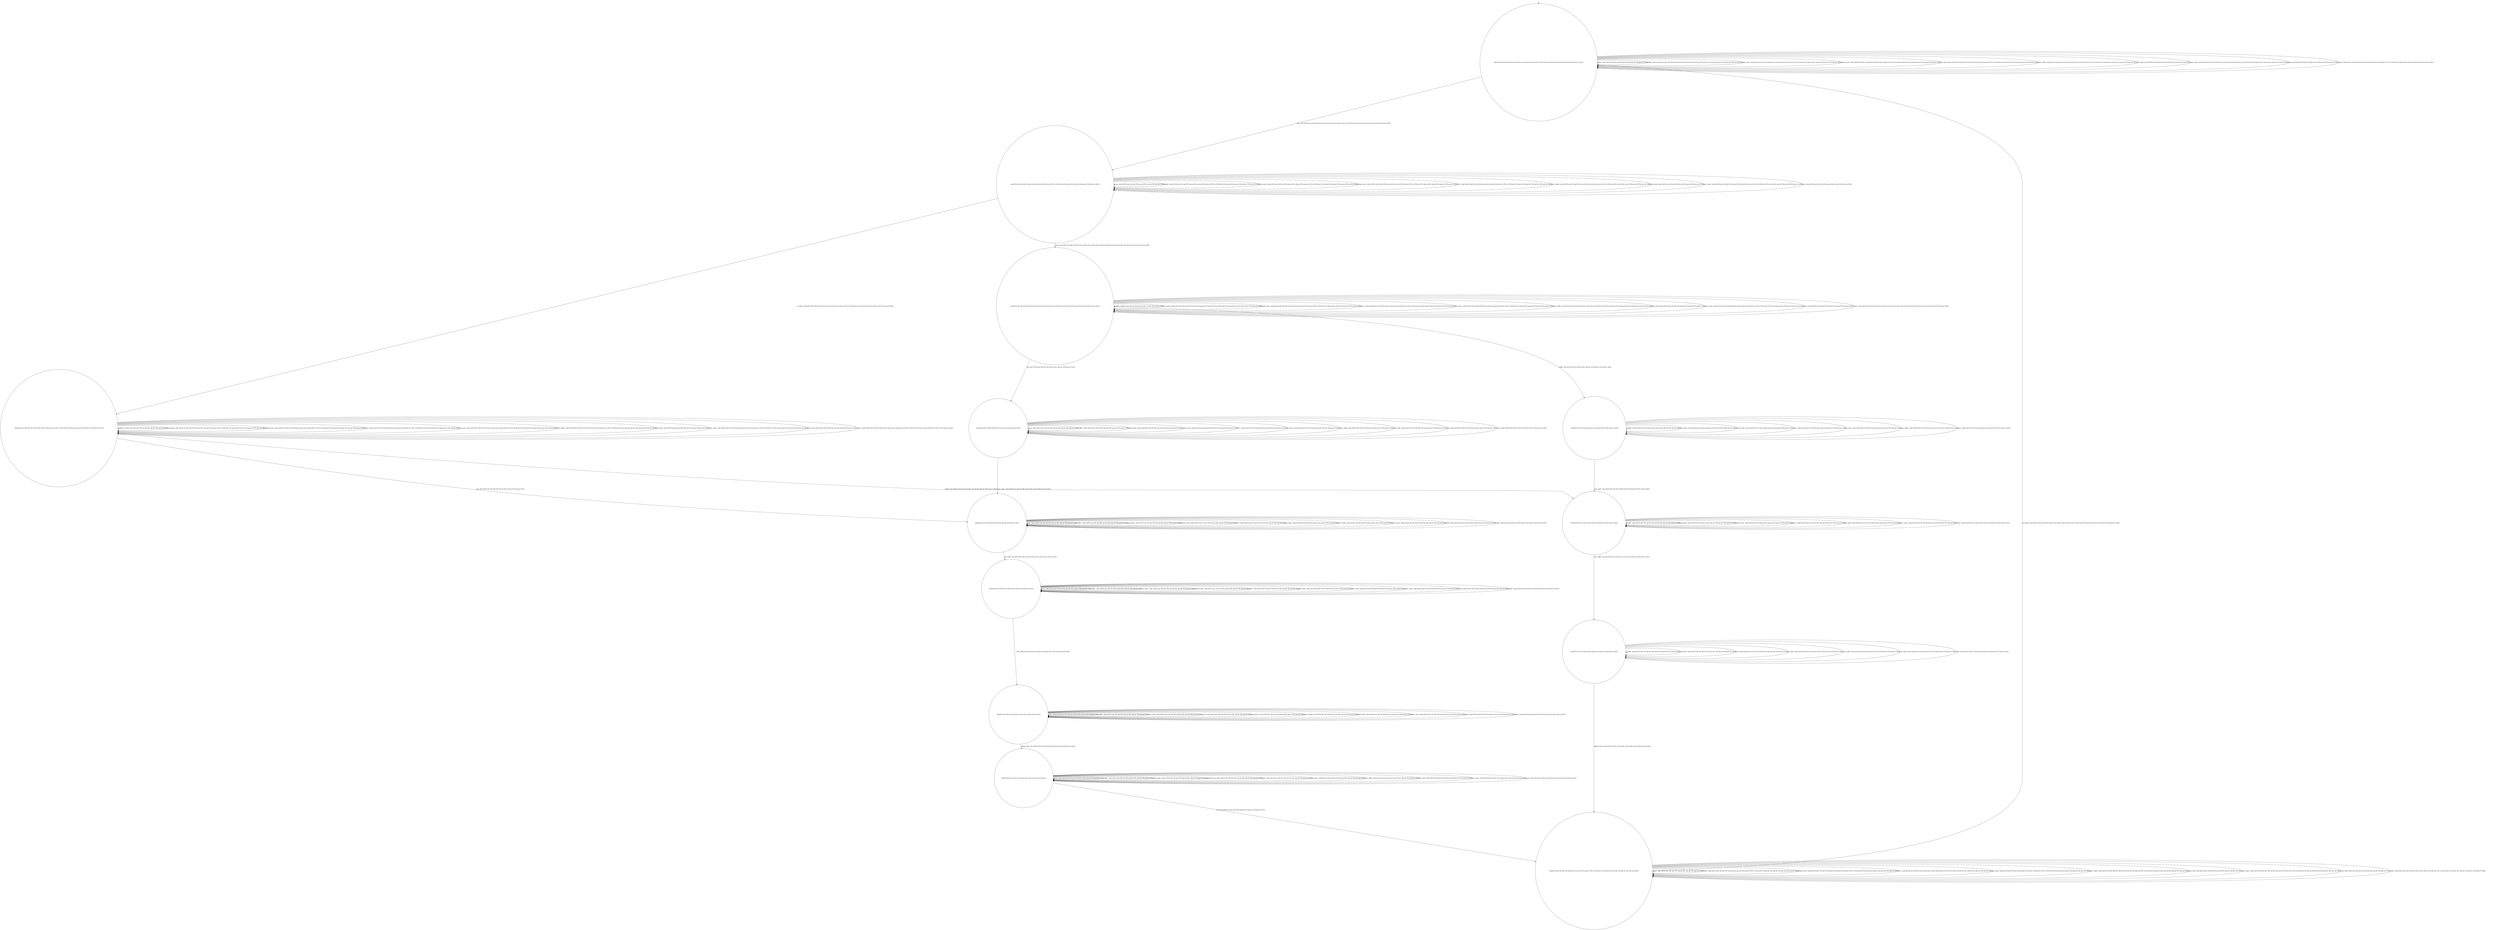 digraph g {
	edge [lblstyle="above, sloped"];
	s0 [shape="circle" label="0@[((EUR and CAP and TON and not DOL and not TEA and not COF) or (EUR and COF and not DOL and not TEA and not TON and not CAP))]"];
	s1 [shape="circle" label="1@[((EUR and CAP and TON and not DOL and not TEA and not COF) or (EUR and COF and not DOL and not TEA and not TON and not CAP))]"];
	s2 [shape="circle" label="2@[((EUR and CAP and TON and not DOL and not TEA and not COF) or (EUR and COF and not DOL and not TEA and not TON and not CAP))]"];
	s3 [shape="circle" label="3@[((EUR and CAP and TON and not DOL and not TEA and not COF) or (EUR and COF and not DOL and not TEA and not TON and not CAP))]"];
	s4 [shape="circle" label="4@[((EUR and CAP and TON and not DOL and not TEA and not COF))]"];
	s5 [shape="circle" label="5@[((EUR and CAP and TON and not DOL and not TEA and not COF))]"];
	s6 [shape="circle" label="6@[((EUR and CAP and TON and not DOL and not TEA and not COF))]"];
	s7 [shape="circle" label="7@[((EUR and CAP and TON and not DOL and not TEA and not COF))]"];
	s8 [shape="circle" label="8@[((EUR and CAP and TON and not DOL and not TEA and not COF))]"];
	s9 [shape="circle" label="9@[((EUR and CAP and TON and not DOL and not TEA and not COF) or (EUR and COF and not DOL and not TEA and not TON and not CAP))]"];
	s10 [shape="circle" label="10@[((EUR and COF and not DOL and not TEA and not TON and not CAP))]"];
	s11 [shape="circle" label="11@[((EUR and COF and not DOL and not TEA and not TON and not CAP))]"];
	s12 [shape="circle" label="12@[((EUR and COF and not DOL and not TEA and not TON and not CAP))]"];
	s0 -> s0 [label="cap / nok() [((EUR and CAP and TON and not DOL and not TEA and not COF))]"];
	s0 -> s0 [label="coffee / nok() [((EUR and CAP and TON and not DOL and not TEA and not COF) or (EUR and COF and not DOL and not TEA and not TON and not CAP))]"];
	s0 -> s0 [label="cup_taken / nok() [((EUR and CAP and TON and not DOL and not TEA and not COF) or (EUR and COF and not DOL and not TEA and not TON and not CAP))]"];
	s0 -> s0 [label="display_done / nok() [((EUR and CAP and TON and not DOL and not TEA and not COF) or (EUR and COF and not DOL and not TEA and not TON and not CAP))]"];
	s0 -> s1 [label="euro / ok() [((EUR and CAP and TON and not DOL and not TEA and not COF) or (EUR and COF and not DOL and not TEA and not TON and not CAP))]"];
	s0 -> s0 [label="no_sugar / nok() [((EUR and CAP and TON and not DOL and not TEA and not COF) or (EUR and COF and not DOL and not TEA and not TON and not CAP))]"];
	s0 -> s0 [label="pour_coffee / nok() [((EUR and CAP and TON and not DOL and not TEA and not COF) or (EUR and COF and not DOL and not TEA and not TON and not CAP))]"];
	s0 -> s0 [label="pour_milk / nok() [((EUR and CAP and TON and not DOL and not TEA and not COF))]"];
	s0 -> s0 [label="pour_sugar / nok() [((EUR and CAP and TON and not DOL and not TEA and not COF) or (EUR and COF and not DOL and not TEA and not TON and not CAP))]"];
	s0 -> s0 [label="ring / nok() [((EUR and CAP and TON and not DOL and not TEA and not COF))]"];
	s0 -> s0 [label="sugar / nok() [((EUR and CAP and TON and not DOL and not TEA and not COF) or (EUR and COF and not DOL and not TEA and not TON and not CAP))]"];
	s1 -> s1 [label="cap / nok() [((EUR and CAP and TON and not DOL and not TEA and not COF))]"];
	s1 -> s1 [label="coffee / nok() [((EUR and CAP and TON and not DOL and not TEA and not COF) or (EUR and COF and not DOL and not TEA and not TON and not CAP))]"];
	s1 -> s1 [label="cup_taken / nok() [((EUR and CAP and TON and not DOL and not TEA and not COF) or (EUR and COF and not DOL and not TEA and not TON and not CAP))]"];
	s1 -> s1 [label="display_done / nok() [((EUR and CAP and TON and not DOL and not TEA and not COF) or (EUR and COF and not DOL and not TEA and not TON and not CAP))]"];
	s1 -> s1 [label="euro / nok() [((EUR and CAP and TON and not DOL and not TEA and not COF) or (EUR and COF and not DOL and not TEA and not TON and not CAP))]"];
	s1 -> s2 [label="no_sugar / ok() [((EUR and CAP and TON and not DOL and not TEA and not COF) or (EUR and COF and not DOL and not TEA and not TON and not CAP))]"];
	s1 -> s1 [label="pour_coffee / nok() [((EUR and CAP and TON and not DOL and not TEA and not COF) or (EUR and COF and not DOL and not TEA and not TON and not CAP))]"];
	s1 -> s1 [label="pour_milk / nok() [((EUR and CAP and TON and not DOL and not TEA and not COF))]"];
	s1 -> s1 [label="pour_sugar / nok() [((EUR and CAP and TON and not DOL and not TEA and not COF) or (EUR and COF and not DOL and not TEA and not TON and not CAP))]"];
	s1 -> s1 [label="ring / nok() [((EUR and CAP and TON and not DOL and not TEA and not COF))]"];
	s1 -> s3 [label="sugar / ok() [((EUR and CAP and TON and not DOL and not TEA and not COF) or (EUR and COF and not DOL and not TEA and not TON and not CAP))]"];
	s2 -> s5 [label="cap / ok() [((EUR and CAP and TON and not DOL and not TEA and not COF))]"];
	s2 -> s2 [label="coffee / Ω [((EUR and CAP and TON and not DOL and not TEA and not COF))]"];
	s2 -> s11 [label="coffee / ok() [((EUR and COF and not DOL and not TEA and not TON and not CAP))]"];
	s2 -> s2 [label="cup_taken / nok() [((EUR and CAP and TON and not DOL and not TEA and not COF) or (EUR and COF and not DOL and not TEA and not TON and not CAP))]"];
	s2 -> s2 [label="display_done / nok() [((EUR and CAP and TON and not DOL and not TEA and not COF) or (EUR and COF and not DOL and not TEA and not TON and not CAP))]"];
	s2 -> s2 [label="euro / nok() [((EUR and CAP and TON and not DOL and not TEA and not COF) or (EUR and COF and not DOL and not TEA and not TON and not CAP))]"];
	s2 -> s2 [label="no_sugar / nok() [((EUR and CAP and TON and not DOL and not TEA and not COF) or (EUR and COF and not DOL and not TEA and not TON and not CAP))]"];
	s2 -> s2 [label="pour_coffee / nok() [((EUR and CAP and TON and not DOL and not TEA and not COF) or (EUR and COF and not DOL and not TEA and not TON and not CAP))]"];
	s2 -> s2 [label="pour_milk / nok() [((EUR and CAP and TON and not DOL and not TEA and not COF))]"];
	s2 -> s2 [label="pour_sugar / nok() [((EUR and CAP and TON and not DOL and not TEA and not COF) or (EUR and COF and not DOL and not TEA and not TON and not CAP))]"];
	s2 -> s2 [label="ring / nok() [((EUR and CAP and TON and not DOL and not TEA and not COF))]"];
	s2 -> s2 [label="sugar / void() [((EUR and CAP and TON and not DOL and not TEA and not COF) or (EUR and COF and not DOL and not TEA and not TON and not CAP))]"];
	s3 -> s4 [label="cap / ok() [((EUR and CAP and TON and not DOL and not TEA and not COF))]"];
	s3 -> s3 [label="coffee / Ω [((EUR and CAP and TON and not DOL and not TEA and not COF))]"];
	s3 -> s10 [label="coffee / ok() [((EUR and COF and not DOL and not TEA and not TON and not CAP))]"];
	s3 -> s3 [label="cup_taken / nok() [((EUR and CAP and TON and not DOL and not TEA and not COF) or (EUR and COF and not DOL and not TEA and not TON and not CAP))]"];
	s3 -> s3 [label="display_done / nok() [((EUR and CAP and TON and not DOL and not TEA and not COF) or (EUR and COF and not DOL and not TEA and not TON and not CAP))]"];
	s3 -> s3 [label="euro / nok() [((EUR and CAP and TON and not DOL and not TEA and not COF) or (EUR and COF and not DOL and not TEA and not TON and not CAP))]"];
	s3 -> s3 [label="no_sugar / void() [((EUR and CAP and TON and not DOL and not TEA and not COF) or (EUR and COF and not DOL and not TEA and not TON and not CAP))]"];
	s3 -> s3 [label="pour_coffee / nok() [((EUR and CAP and TON and not DOL and not TEA and not COF) or (EUR and COF and not DOL and not TEA and not TON and not CAP))]"];
	s3 -> s3 [label="pour_milk / nok() [((EUR and CAP and TON and not DOL and not TEA and not COF))]"];
	s3 -> s3 [label="pour_sugar / nok() [((EUR and CAP and TON and not DOL and not TEA and not COF) or (EUR and COF and not DOL and not TEA and not TON and not CAP))]"];
	s3 -> s3 [label="ring / nok() [((EUR and CAP and TON and not DOL and not TEA and not COF))]"];
	s3 -> s3 [label="sugar / nok() [((EUR and CAP and TON and not DOL and not TEA and not COF) or (EUR and COF and not DOL and not TEA and not TON and not CAP))]"];
	s4 -> s4 [label="cap / nok() [((EUR and CAP and TON and not DOL and not TEA and not COF))]"];
	s4 -> s4 [label="coffee / void() [((EUR and CAP and TON and not DOL and not TEA and not COF))]"];
	s4 -> s4 [label="cup_taken / nok() [((EUR and CAP and TON and not DOL and not TEA and not COF))]"];
	s4 -> s4 [label="display_done / nok() [((EUR and CAP and TON and not DOL and not TEA and not COF))]"];
	s4 -> s4 [label="euro / nok() [((EUR and CAP and TON and not DOL and not TEA and not COF))]"];
	s4 -> s4 [label="no_sugar / nok() [((EUR and CAP and TON and not DOL and not TEA and not COF))]"];
	s4 -> s4 [label="pour_coffee / nok() [((EUR and CAP and TON and not DOL and not TEA and not COF))]"];
	s4 -> s4 [label="pour_milk / nok() [((EUR and CAP and TON and not DOL and not TEA and not COF))]"];
	s4 -> s5 [label="pour_sugar / ok() [((EUR and CAP and TON and not DOL and not TEA and not COF))]"];
	s4 -> s4 [label="ring / nok() [((EUR and CAP and TON and not DOL and not TEA and not COF))]"];
	s4 -> s4 [label="sugar / nok() [((EUR and CAP and TON and not DOL and not TEA and not COF))]"];
	s5 -> s5 [label="cap / nok() [((EUR and CAP and TON and not DOL and not TEA and not COF))]"];
	s5 -> s5 [label="coffee / void() [((EUR and CAP and TON and not DOL and not TEA and not COF))]"];
	s5 -> s5 [label="cup_taken / nok() [((EUR and CAP and TON and not DOL and not TEA and not COF))]"];
	s5 -> s5 [label="display_done / nok() [((EUR and CAP and TON and not DOL and not TEA and not COF))]"];
	s5 -> s5 [label="euro / nok() [((EUR and CAP and TON and not DOL and not TEA and not COF))]"];
	s5 -> s5 [label="no_sugar / nok() [((EUR and CAP and TON and not DOL and not TEA and not COF))]"];
	s5 -> s5 [label="pour_coffee / nok() [((EUR and CAP and TON and not DOL and not TEA and not COF))]"];
	s5 -> s6 [label="pour_milk / ok() [((EUR and CAP and TON and not DOL and not TEA and not COF))]"];
	s5 -> s5 [label="pour_sugar / nok() [((EUR and CAP and TON and not DOL and not TEA and not COF))]"];
	s5 -> s5 [label="ring / nok() [((EUR and CAP and TON and not DOL and not TEA and not COF))]"];
	s5 -> s5 [label="sugar / nok() [((EUR and CAP and TON and not DOL and not TEA and not COF))]"];
	s6 -> s6 [label="cap / nok() [((EUR and CAP and TON and not DOL and not TEA and not COF))]"];
	s6 -> s6 [label="coffee / nok() [((EUR and CAP and TON and not DOL and not TEA and not COF))]"];
	s6 -> s6 [label="cup_taken / nok() [((EUR and CAP and TON and not DOL and not TEA and not COF))]"];
	s6 -> s6 [label="display_done / nok() [((EUR and CAP and TON and not DOL and not TEA and not COF))]"];
	s6 -> s6 [label="euro / nok() [((EUR and CAP and TON and not DOL and not TEA and not COF))]"];
	s6 -> s6 [label="no_sugar / nok() [((EUR and CAP and TON and not DOL and not TEA and not COF))]"];
	s6 -> s7 [label="pour_coffee / ok() [((EUR and CAP and TON and not DOL and not TEA and not COF))]"];
	s6 -> s6 [label="pour_milk / nok() [((EUR and CAP and TON and not DOL and not TEA and not COF))]"];
	s6 -> s6 [label="pour_sugar / nok() [((EUR and CAP and TON and not DOL and not TEA and not COF))]"];
	s6 -> s6 [label="ring / nok() [((EUR and CAP and TON and not DOL and not TEA and not COF))]"];
	s6 -> s6 [label="sugar / nok() [((EUR and CAP and TON and not DOL and not TEA and not COF))]"];
	s7 -> s7 [label="cap / nok() [((EUR and CAP and TON and not DOL and not TEA and not COF))]"];
	s7 -> s7 [label="coffee / nok() [((EUR and CAP and TON and not DOL and not TEA and not COF))]"];
	s7 -> s7 [label="cup_taken / nok() [((EUR and CAP and TON and not DOL and not TEA and not COF))]"];
	s7 -> s8 [label="display_done / ok() [((EUR and CAP and TON and not DOL and not TEA and not COF))]"];
	s7 -> s7 [label="euro / nok() [((EUR and CAP and TON and not DOL and not TEA and not COF))]"];
	s7 -> s7 [label="no_sugar / nok() [((EUR and CAP and TON and not DOL and not TEA and not COF))]"];
	s7 -> s7 [label="pour_coffee / nok() [((EUR and CAP and TON and not DOL and not TEA and not COF))]"];
	s7 -> s7 [label="pour_milk / nok() [((EUR and CAP and TON and not DOL and not TEA and not COF))]"];
	s7 -> s7 [label="pour_sugar / nok() [((EUR and CAP and TON and not DOL and not TEA and not COF))]"];
	s7 -> s7 [label="ring / nok() [((EUR and CAP and TON and not DOL and not TEA and not COF))]"];
	s7 -> s7 [label="sugar / nok() [((EUR and CAP and TON and not DOL and not TEA and not COF))]"];
	s8 -> s8 [label="cap / nok() [((EUR and CAP and TON and not DOL and not TEA and not COF))]"];
	s8 -> s8 [label="coffee / nok() [((EUR and CAP and TON and not DOL and not TEA and not COF))]"];
	s8 -> s8 [label="cup_taken / nok() [((EUR and CAP and TON and not DOL and not TEA and not COF))]"];
	s8 -> s8 [label="display_done / nok() [((EUR and CAP and TON and not DOL and not TEA and not COF))]"];
	s8 -> s8 [label="euro / nok() [((EUR and CAP and TON and not DOL and not TEA and not COF))]"];
	s8 -> s8 [label="no_sugar / nok() [((EUR and CAP and TON and not DOL and not TEA and not COF))]"];
	s8 -> s8 [label="pour_coffee / nok() [((EUR and CAP and TON and not DOL and not TEA and not COF))]"];
	s8 -> s8 [label="pour_milk / nok() [((EUR and CAP and TON and not DOL and not TEA and not COF))]"];
	s8 -> s8 [label="pour_sugar / nok() [((EUR and CAP and TON and not DOL and not TEA and not COF))]"];
	s8 -> s9 [label="ring / ok() [((EUR and CAP and TON and not DOL and not TEA and not COF))]"];
	s8 -> s8 [label="sugar / nok() [((EUR and CAP and TON and not DOL and not TEA and not COF))]"];
	s9 -> s9 [label="cap / nok() [((EUR and CAP and TON and not DOL and not TEA and not COF))]"];
	s9 -> s9 [label="coffee / nok() [((EUR and CAP and TON and not DOL and not TEA and not COF) or (EUR and COF and not DOL and not TEA and not TON and not CAP))]"];
	s9 -> s0 [label="cup_taken / ok() [((EUR and CAP and TON and not DOL and not TEA and not COF) or (EUR and COF and not DOL and not TEA and not TON and not CAP))]"];
	s9 -> s9 [label="display_done / nok() [((EUR and CAP and TON and not DOL and not TEA and not COF) or (EUR and COF and not DOL and not TEA and not TON and not CAP))]"];
	s9 -> s9 [label="euro / nok() [((EUR and CAP and TON and not DOL and not TEA and not COF) or (EUR and COF and not DOL and not TEA and not TON and not CAP))]"];
	s9 -> s9 [label="no_sugar / nok() [((EUR and CAP and TON and not DOL and not TEA and not COF) or (EUR and COF and not DOL and not TEA and not TON and not CAP))]"];
	s9 -> s9 [label="pour_coffee / nok() [((EUR and CAP and TON and not DOL and not TEA and not COF) or (EUR and COF and not DOL and not TEA and not TON and not CAP))]"];
	s9 -> s9 [label="pour_milk / nok() [((EUR and CAP and TON and not DOL and not TEA and not COF))]"];
	s9 -> s9 [label="pour_sugar / nok() [((EUR and CAP and TON and not DOL and not TEA and not COF) or (EUR and COF and not DOL and not TEA and not TON and not CAP))]"];
	s9 -> s9 [label="ring / nok() [((EUR and CAP and TON and not DOL and not TEA and not COF))]"];
	s9 -> s9 [label="sugar / nok() [((EUR and CAP and TON and not DOL and not TEA and not COF) or (EUR and COF and not DOL and not TEA and not TON and not CAP))]"];
	s10 -> s10 [label="coffee / nok() [((EUR and COF and not DOL and not TEA and not TON and not CAP))]"];
	s10 -> s10 [label="cup_taken / nok() [((EUR and COF and not DOL and not TEA and not TON and not CAP))]"];
	s10 -> s10 [label="display_done / nok() [((EUR and COF and not DOL and not TEA and not TON and not CAP))]"];
	s10 -> s10 [label="euro / nok() [((EUR and COF and not DOL and not TEA and not TON and not CAP))]"];
	s10 -> s10 [label="no_sugar / nok() [((EUR and COF and not DOL and not TEA and not TON and not CAP))]"];
	s10 -> s10 [label="pour_coffee / nok() [((EUR and COF and not DOL and not TEA and not TON and not CAP))]"];
	s10 -> s11 [label="pour_sugar / ok() [((EUR and COF and not DOL and not TEA and not TON and not CAP))]"];
	s10 -> s10 [label="sugar / nok() [((EUR and COF and not DOL and not TEA and not TON and not CAP))]"];
	s11 -> s11 [label="coffee / nok() [((EUR and COF and not DOL and not TEA and not TON and not CAP))]"];
	s11 -> s11 [label="cup_taken / nok() [((EUR and COF and not DOL and not TEA and not TON and not CAP))]"];
	s11 -> s11 [label="display_done / nok() [((EUR and COF and not DOL and not TEA and not TON and not CAP))]"];
	s11 -> s11 [label="euro / nok() [((EUR and COF and not DOL and not TEA and not TON and not CAP))]"];
	s11 -> s11 [label="no_sugar / nok() [((EUR and COF and not DOL and not TEA and not TON and not CAP))]"];
	s11 -> s12 [label="pour_coffee / ok() [((EUR and COF and not DOL and not TEA and not TON and not CAP))]"];
	s11 -> s11 [label="pour_sugar / nok() [((EUR and COF and not DOL and not TEA and not TON and not CAP))]"];
	s11 -> s11 [label="sugar / nok() [((EUR and COF and not DOL and not TEA and not TON and not CAP))]"];
	s12 -> s12 [label="coffee / nok() [((EUR and COF and not DOL and not TEA and not TON and not CAP))]"];
	s12 -> s12 [label="cup_taken / nok() [((EUR and COF and not DOL and not TEA and not TON and not CAP))]"];
	s12 -> s9 [label="display_done / ok() [((EUR and COF and not DOL and not TEA and not TON and not CAP))]"];
	s12 -> s12 [label="euro / nok() [((EUR and COF and not DOL and not TEA and not TON and not CAP))]"];
	s12 -> s12 [label="no_sugar / nok() [((EUR and COF and not DOL and not TEA and not TON and not CAP))]"];
	s12 -> s12 [label="pour_coffee / nok() [((EUR and COF and not DOL and not TEA and not TON and not CAP))]"];
	s12 -> s12 [label="pour_sugar / nok() [((EUR and COF and not DOL and not TEA and not TON and not CAP))]"];
	s12 -> s12 [label="sugar / nok() [((EUR and COF and not DOL and not TEA and not TON and not CAP))]"];
	__start0 [label="" shape="none" width="0" height="0"];
	__start0 -> s0;
}